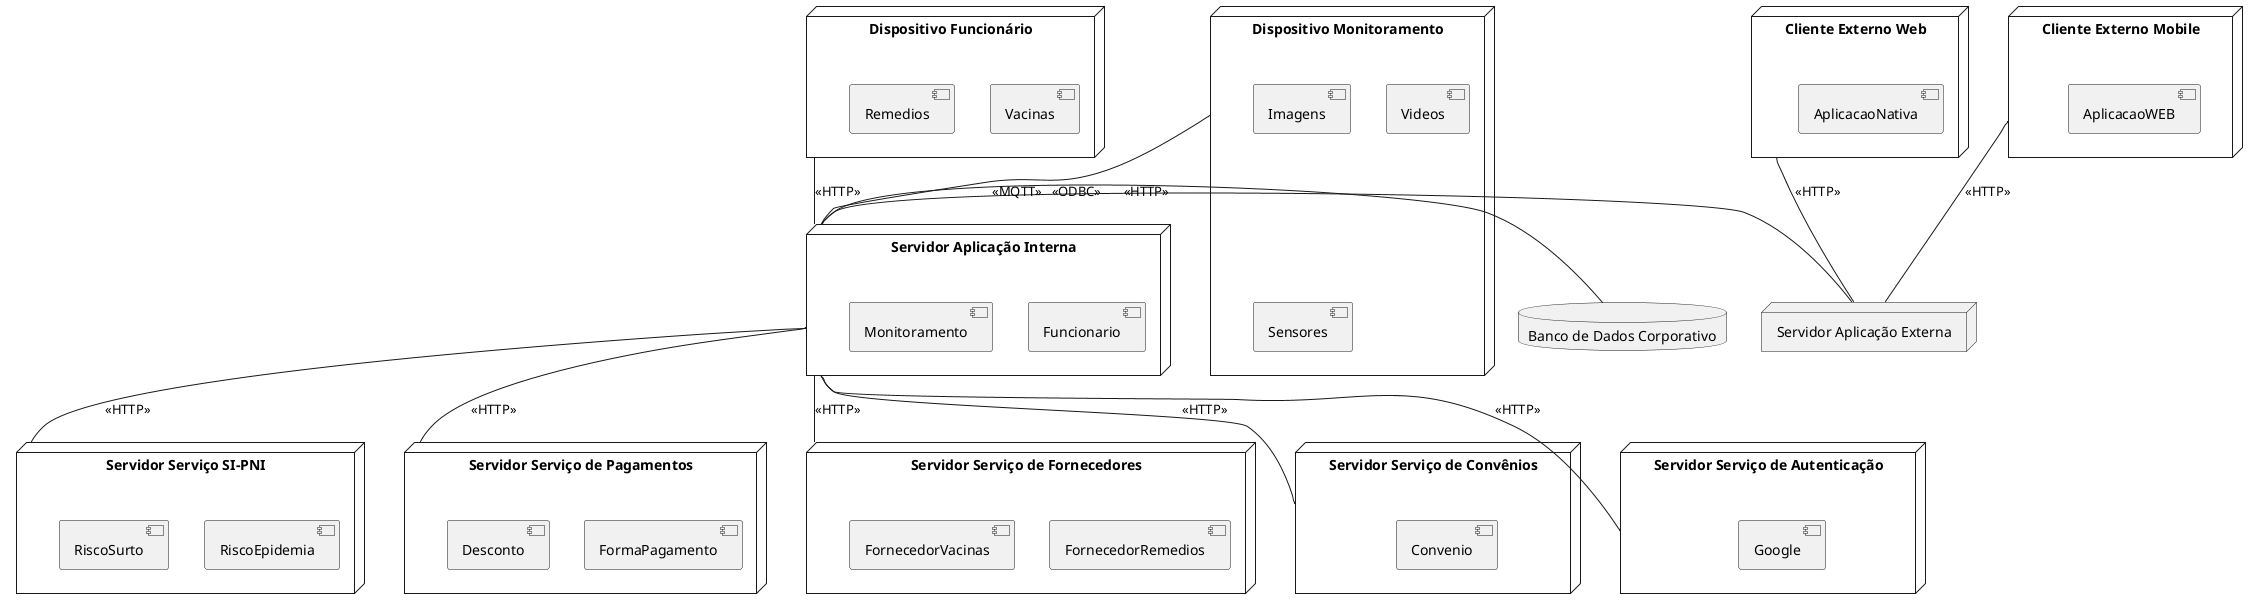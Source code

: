 @startuml
database bancoDeDados as "Banco de Dados Corporativo"

node servidorInterno as "Servidor Aplicação Interna"{
component Funcionario
component Monitoramento
}

node servidorExterno as "Servidor Aplicação Externa"

node servicoSIPNI as "Servidor Serviço SI-PNI"{
component RiscoEpidemia
component RiscoSurto
}

node servicoPagamento as "Servidor Serviço de Pagamentos"{
component FormaPagamento
component Desconto
}

node servicoFornecedores as "Servidor Serviço de Fornecedores"{
component FornecedorRemedios
component FornecedorVacinas
}

node servicoConvenios as "Servidor Serviço de Convênios"{
component Convenio
}

node servicoAutenticacao as "Servidor Serviço de Autenticação"{
component Google
}

node dispositivoFuncionario as "Dispositivo Funcionário"{
component Vacinas
component Remedios
}

node dispositivoMonitoramento as "Dispositivo Monitoramento"{
component Imagens
component Videos
component Sensores
}


node clienteWeb as "Cliente Externo Web" {
component AplicacaoNativa
}

node clienteMobile as "Cliente Externo Mobile"{
component AplicacaoWEB
}


servidorInterno -- servicoPagamento : <<HTTP>>
servidorInterno -- servicoFornecedores : <<HTTP>>
servidorInterno -- servicoSIPNI : <<HTTP>>
servidorInterno -- servicoConvenios : <<HTTP>>
servidorInterno -- servicoAutenticacao : <<HTTP>>


servidorInterno - bancoDeDados : <<ODBC>>
servidorExterno - servidorInterno : <<HTTP>>
dispositivoMonitoramento -- servidorInterno : <<MQTT>>
dispositivoFuncionario -- servidorInterno : <<HTTP>>
clienteWeb -- servidorExterno : <<HTTP>>
clienteMobile -- servidorExterno : <<HTTP>>
@enduml
